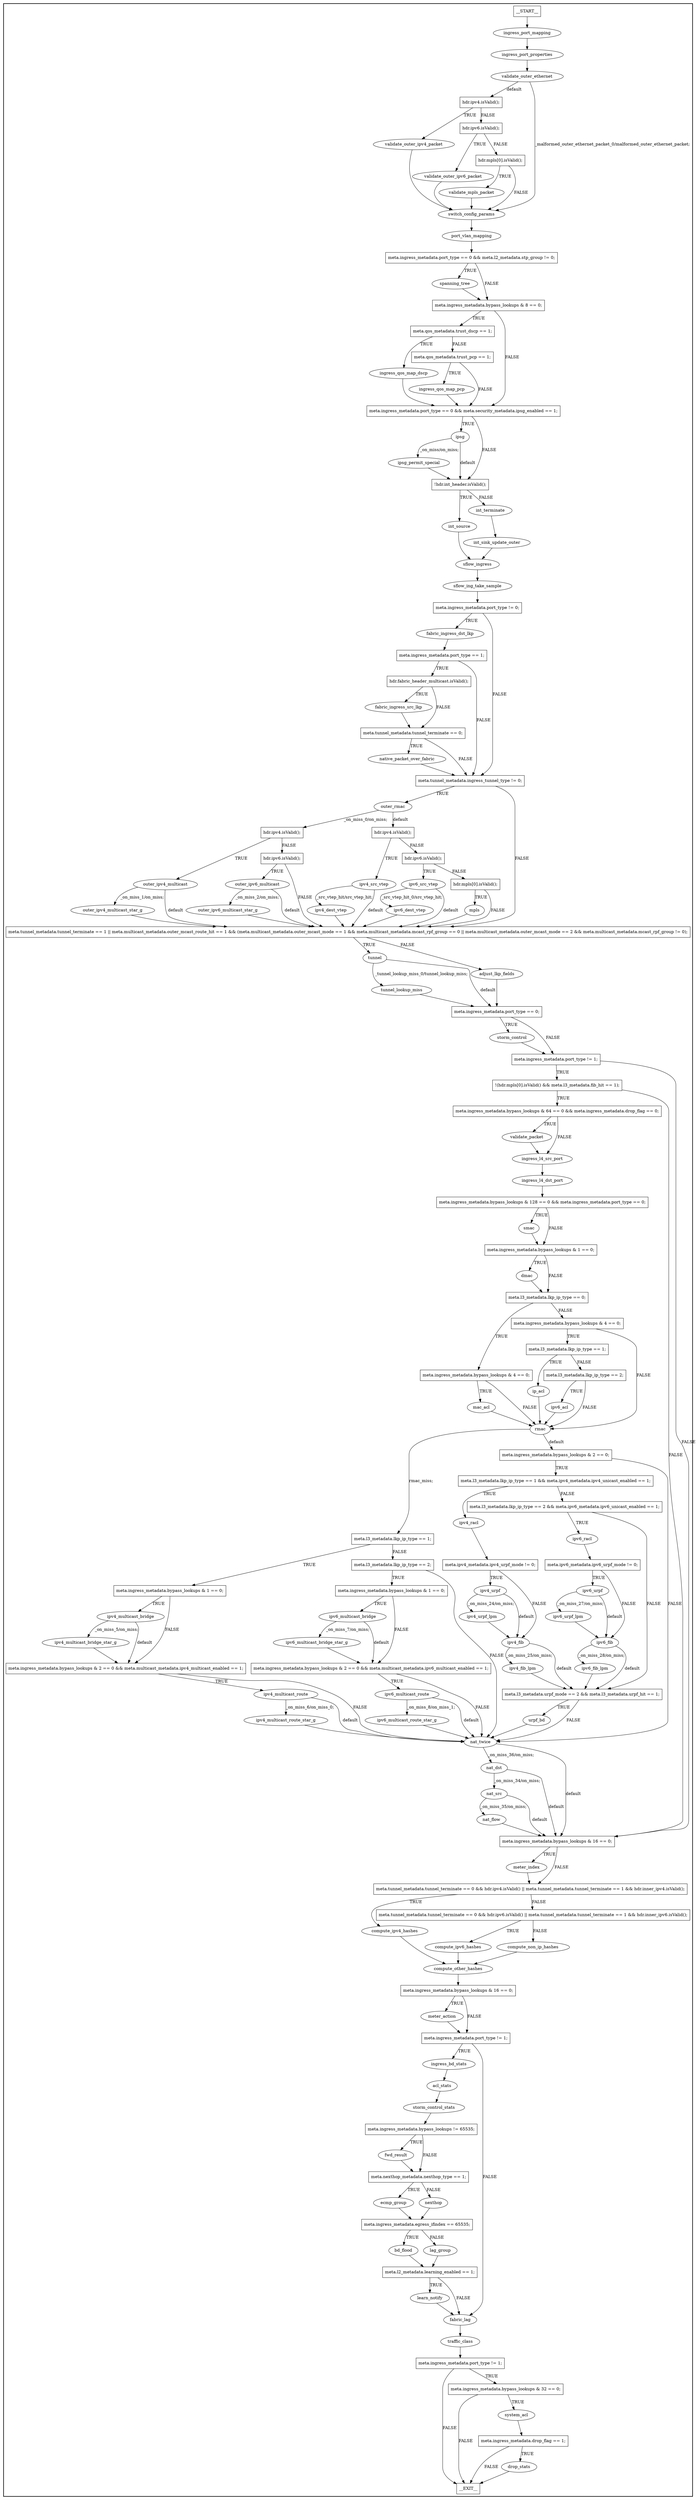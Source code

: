 digraph ingress {
subgraph cluster {
graph [
label="", labeljust=r, style=bold];
0[label=__START__, margin="", shape=rectangle, style=solid];
1[label=__EXIT__, margin="", shape=rectangle, style=solid];
2[label=ingress_port_mapping, margin="", shape=ellipse, style=solid];
3[label=ingress_port_properties, margin="", shape=ellipse, style=solid];
4[label=validate_outer_ethernet, margin="", shape=ellipse, style=solid];
5[label="hdr.ipv4.isValid();", margin="", shape=rectangle, style=solid];
6[label=validate_outer_ipv4_packet, margin="", shape=ellipse, style=solid];
7[label="hdr.ipv6.isValid();", margin="", shape=rectangle, style=solid];
8[label=validate_outer_ipv6_packet, margin="", shape=ellipse, style=solid];
9[label="hdr.mpls[0].isValid();", margin="", shape=rectangle, style=solid];
10[label=validate_mpls_packet, margin="", shape=ellipse, style=solid];
11[label=switch_config_params, margin="", shape=ellipse, style=solid];
12[label=port_vlan_mapping, margin="", shape=ellipse, style=solid];
13[label="meta.ingress_metadata.port_type == 0 && meta.l2_metadata.stp_group != 0;", margin="", shape=rectangle, style=solid];
14[label=spanning_tree, margin="", shape=ellipse, style=solid];
15[label="meta.ingress_metadata.bypass_lookups & 8 == 0;", margin="", shape=rectangle, style=solid];
16[label="meta.qos_metadata.trust_dscp == 1;", margin="", shape=rectangle, style=solid];
17[label=ingress_qos_map_dscp, margin="", shape=ellipse, style=solid];
18[label="meta.qos_metadata.trust_pcp == 1;", margin="", shape=rectangle, style=solid];
19[label=ingress_qos_map_pcp, margin="", shape=ellipse, style=solid];
20[label="meta.ingress_metadata.port_type == 0 && meta.security_metadata.ipsg_enabled == 1;", margin="", shape=rectangle, style=solid];
21[label=ipsg, margin="", shape=ellipse, style=solid];
22[label=ipsg_permit_special, margin="", shape=ellipse, style=solid];
23[label="!hdr.int_header.isValid();", margin="", shape=rectangle, style=solid];
24[label=int_source, margin="", shape=ellipse, style=solid];
25[label=int_terminate, margin="", shape=ellipse, style=solid];
26[label=int_sink_update_outer, margin="", shape=ellipse, style=solid];
27[label=sflow_ingress, margin="", shape=ellipse, style=solid];
28[label=sflow_ing_take_sample, margin="", shape=ellipse, style=solid];
29[label="meta.ingress_metadata.port_type != 0;", margin="", shape=rectangle, style=solid];
30[label=fabric_ingress_dst_lkp, margin="", shape=ellipse, style=solid];
31[label="meta.ingress_metadata.port_type == 1;", margin="", shape=rectangle, style=solid];
32[label="hdr.fabric_header_multicast.isValid();", margin="", shape=rectangle, style=solid];
33[label=fabric_ingress_src_lkp, margin="", shape=ellipse, style=solid];
34[label="meta.tunnel_metadata.tunnel_terminate == 0;", margin="", shape=rectangle, style=solid];
35[label=native_packet_over_fabric, margin="", shape=ellipse, style=solid];
36[label="meta.tunnel_metadata.ingress_tunnel_type != 0;", margin="", shape=rectangle, style=solid];
37[label=outer_rmac, margin="", shape=ellipse, style=solid];
38[label="hdr.ipv4.isValid();", margin="", shape=rectangle, style=solid];
39[label=outer_ipv4_multicast, margin="", shape=ellipse, style=solid];
40[label=outer_ipv4_multicast_star_g, margin="", shape=ellipse, style=solid];
41[label="hdr.ipv6.isValid();", margin="", shape=rectangle, style=solid];
42[label=outer_ipv6_multicast, margin="", shape=ellipse, style=solid];
43[label=outer_ipv6_multicast_star_g, margin="", shape=ellipse, style=solid];
44[label="hdr.ipv4.isValid();", margin="", shape=rectangle, style=solid];
45[label=ipv4_src_vtep, margin="", shape=ellipse, style=solid];
46[label=ipv4_dest_vtep, margin="", shape=ellipse, style=solid];
47[label="hdr.ipv6.isValid();", margin="", shape=rectangle, style=solid];
48[label=ipv6_src_vtep, margin="", shape=ellipse, style=solid];
49[label=ipv6_dest_vtep, margin="", shape=ellipse, style=solid];
50[label="hdr.mpls[0].isValid();", margin="", shape=rectangle, style=solid];
51[label=mpls, margin="", shape=ellipse, style=solid];
52[label="meta.tunnel_metadata.tunnel_terminate == 1 || meta.multicast_metadata.outer_mcast_route_hit == 1 && (meta.multicast_metadata.outer_mcast_mode == 1 && meta.multicast_metadata.mcast_rpf_group == 0 || meta.multicast_metadata.outer_mcast_mode == 2 && meta.multicast_metadata.mcast_rpf_group != 0);", margin="", shape=rectangle, style=solid];
53[label=tunnel, margin="", shape=ellipse, style=solid];
54[label=tunnel_lookup_miss, margin="", shape=ellipse, style=solid];
55[label=adjust_lkp_fields, margin="", shape=ellipse, style=solid];
56[label="meta.ingress_metadata.port_type == 0;", margin="", shape=rectangle, style=solid];
57[label=storm_control, margin="", shape=ellipse, style=solid];
58[label="meta.ingress_metadata.port_type != 1;", margin="", shape=rectangle, style=solid];
59[label="!(hdr.mpls[0].isValid() && meta.l3_metadata.fib_hit == 1);", margin="", shape=rectangle, style=solid];
60[label="meta.ingress_metadata.bypass_lookups & 64 == 0 && meta.ingress_metadata.drop_flag == 0;", margin="", shape=rectangle, style=solid];
61[label=validate_packet, margin="", shape=ellipse, style=solid];
62[label=ingress_l4_src_port, margin="", shape=ellipse, style=solid];
63[label=ingress_l4_dst_port, margin="", shape=ellipse, style=solid];
64[label="meta.ingress_metadata.bypass_lookups & 128 == 0 && meta.ingress_metadata.port_type == 0;", margin="", shape=rectangle, style=solid];
65[label=smac, margin="", shape=ellipse, style=solid];
66[label="meta.ingress_metadata.bypass_lookups & 1 == 0;", margin="", shape=rectangle, style=solid];
67[label=dmac, margin="", shape=ellipse, style=solid];
68[label="meta.l3_metadata.lkp_ip_type == 0;", margin="", shape=rectangle, style=solid];
69[label="meta.ingress_metadata.bypass_lookups & 4 == 0;", margin="", shape=rectangle, style=solid];
70[label=mac_acl, margin="", shape=ellipse, style=solid];
71[label="meta.ingress_metadata.bypass_lookups & 4 == 0;", margin="", shape=rectangle, style=solid];
72[label="meta.l3_metadata.lkp_ip_type == 1;", margin="", shape=rectangle, style=solid];
73[label=ip_acl, margin="", shape=ellipse, style=solid];
74[label="meta.l3_metadata.lkp_ip_type == 2;", margin="", shape=rectangle, style=solid];
75[label=ipv6_acl, margin="", shape=ellipse, style=solid];
76[label=rmac, margin="", shape=ellipse, style=solid];
77[label="meta.l3_metadata.lkp_ip_type == 1;", margin="", shape=rectangle, style=solid];
78[label="meta.ingress_metadata.bypass_lookups & 1 == 0;", margin="", shape=rectangle, style=solid];
79[label=ipv4_multicast_bridge, margin="", shape=ellipse, style=solid];
80[label=ipv4_multicast_bridge_star_g, margin="", shape=ellipse, style=solid];
81[label="meta.ingress_metadata.bypass_lookups & 2 == 0 && meta.multicast_metadata.ipv4_multicast_enabled == 1;", margin="", shape=rectangle, style=solid];
82[label=ipv4_multicast_route, margin="", shape=ellipse, style=solid];
83[label=ipv4_multicast_route_star_g, margin="", shape=ellipse, style=solid];
84[label="meta.l3_metadata.lkp_ip_type == 2;", margin="", shape=rectangle, style=solid];
85[label="meta.ingress_metadata.bypass_lookups & 1 == 0;", margin="", shape=rectangle, style=solid];
86[label=ipv6_multicast_bridge, margin="", shape=ellipse, style=solid];
87[label=ipv6_multicast_bridge_star_g, margin="", shape=ellipse, style=solid];
88[label="meta.ingress_metadata.bypass_lookups & 2 == 0 && meta.multicast_metadata.ipv6_multicast_enabled == 1;", margin="", shape=rectangle, style=solid];
89[label=ipv6_multicast_route, margin="", shape=ellipse, style=solid];
90[label=ipv6_multicast_route_star_g, margin="", shape=ellipse, style=solid];
91[label="meta.ingress_metadata.bypass_lookups & 2 == 0;", margin="", shape=rectangle, style=solid];
92[label="meta.l3_metadata.lkp_ip_type == 1 && meta.ipv4_metadata.ipv4_unicast_enabled == 1;", margin="", shape=rectangle, style=solid];
93[label=ipv4_racl, margin="", shape=ellipse, style=solid];
94[label="meta.ipv4_metadata.ipv4_urpf_mode != 0;", margin="", shape=rectangle, style=solid];
95[label=ipv4_urpf, margin="", shape=ellipse, style=solid];
96[label=ipv4_urpf_lpm, margin="", shape=ellipse, style=solid];
97[label=ipv4_fib, margin="", shape=ellipse, style=solid];
98[label=ipv4_fib_lpm, margin="", shape=ellipse, style=solid];
99[label="meta.l3_metadata.lkp_ip_type == 2 && meta.ipv6_metadata.ipv6_unicast_enabled == 1;", margin="", shape=rectangle, style=solid];
100[label=ipv6_racl, margin="", shape=ellipse, style=solid];
101[label="meta.ipv6_metadata.ipv6_urpf_mode != 0;", margin="", shape=rectangle, style=solid];
102[label=ipv6_urpf, margin="", shape=ellipse, style=solid];
103[label=ipv6_urpf_lpm, margin="", shape=ellipse, style=solid];
104[label=ipv6_fib, margin="", shape=ellipse, style=solid];
105[label=ipv6_fib_lpm, margin="", shape=ellipse, style=solid];
106[label="meta.l3_metadata.urpf_mode == 2 && meta.l3_metadata.urpf_hit == 1;", margin="", shape=rectangle, style=solid];
107[label=urpf_bd, margin="", shape=ellipse, style=solid];
108[label=nat_twice, margin="", shape=ellipse, style=solid];
109[label=nat_dst, margin="", shape=ellipse, style=solid];
110[label=nat_src, margin="", shape=ellipse, style=solid];
111[label=nat_flow, margin="", shape=ellipse, style=solid];
112[label="meta.ingress_metadata.bypass_lookups & 16 == 0;", margin="", shape=rectangle, style=solid];
113[label=meter_index, margin="", shape=ellipse, style=solid];
114[label="meta.tunnel_metadata.tunnel_terminate == 0 && hdr.ipv4.isValid() || meta.tunnel_metadata.tunnel_terminate == 1 && hdr.inner_ipv4.isValid();", margin="", shape=rectangle, style=solid];
115[label=compute_ipv4_hashes, margin="", shape=ellipse, style=solid];
116[label="meta.tunnel_metadata.tunnel_terminate == 0 && hdr.ipv6.isValid() || meta.tunnel_metadata.tunnel_terminate == 1 && hdr.inner_ipv6.isValid();", margin="", shape=rectangle, style=solid];
117[label=compute_ipv6_hashes, margin="", shape=ellipse, style=solid];
118[label=compute_non_ip_hashes, margin="", shape=ellipse, style=solid];
119[label=compute_other_hashes, margin="", shape=ellipse, style=solid];
120[label="meta.ingress_metadata.bypass_lookups & 16 == 0;", margin="", shape=rectangle, style=solid];
121[label=meter_action, margin="", shape=ellipse, style=solid];
122[label="meta.ingress_metadata.port_type != 1;", margin="", shape=rectangle, style=solid];
123[label=ingress_bd_stats, margin="", shape=ellipse, style=solid];
124[label=acl_stats, margin="", shape=ellipse, style=solid];
125[label=storm_control_stats, margin="", shape=ellipse, style=solid];
126[label="meta.ingress_metadata.bypass_lookups != 65535;", margin="", shape=rectangle, style=solid];
127[label=fwd_result, margin="", shape=ellipse, style=solid];
128[label="meta.nexthop_metadata.nexthop_type == 1;", margin="", shape=rectangle, style=solid];
129[label=ecmp_group, margin="", shape=ellipse, style=solid];
130[label=nexthop, margin="", shape=ellipse, style=solid];
131[label="meta.ingress_metadata.egress_ifindex == 65535;", margin="", shape=rectangle, style=solid];
132[label=bd_flood, margin="", shape=ellipse, style=solid];
133[label=lag_group, margin="", shape=ellipse, style=solid];
134[label="meta.l2_metadata.learning_enabled == 1;", margin="", shape=rectangle, style=solid];
135[label=learn_notify, margin="", shape=ellipse, style=solid];
136[label=fabric_lag, margin="", shape=ellipse, style=solid];
137[label=traffic_class, margin="", shape=ellipse, style=solid];
138[label="meta.ingress_metadata.port_type != 1;", margin="", shape=rectangle, style=solid];
139[label="meta.ingress_metadata.bypass_lookups & 32 == 0;", margin="", shape=rectangle, style=solid];
140[label=system_acl, margin="", shape=ellipse, style=solid];
141[label="meta.ingress_metadata.drop_flag == 1;", margin="", shape=rectangle, style=solid];
142[label=drop_stats, margin="", shape=ellipse, style=solid];
0 -> 2[label=""];
2 -> 3[label=""];
3 -> 4[label=""];
4 -> 5[label=default];
4 -> 11[label="_malformed_outer_ethernet_packet_0/malformed_outer_ethernet_packet;"];
5 -> 6[label=TRUE];
5 -> 7[label=FALSE];
6 -> 11[label=""];
7 -> 8[label=TRUE];
7 -> 9[label=FALSE];
8 -> 11[label=""];
9 -> 10[label=TRUE];
9 -> 11[label=FALSE];
10 -> 11[label=""];
11 -> 12[label=""];
12 -> 13[label=""];
13 -> 14[label=TRUE];
13 -> 15[label=FALSE];
14 -> 15[label=""];
15 -> 16[label=TRUE];
15 -> 20[label=FALSE];
16 -> 17[label=TRUE];
16 -> 18[label=FALSE];
17 -> 20[label=""];
18 -> 19[label=TRUE];
18 -> 20[label=FALSE];
19 -> 20[label=""];
20 -> 21[label=TRUE];
20 -> 23[label=FALSE];
21 -> 22[label="_on_miss/on_miss;"];
21 -> 23[label=default];
22 -> 23[label=""];
23 -> 24[label=TRUE];
23 -> 25[label=FALSE];
24 -> 27[label=""];
25 -> 26[label=""];
26 -> 27[label=""];
27 -> 28[label=""];
28 -> 29[label=""];
29 -> 30[label=TRUE];
29 -> 36[label=FALSE];
30 -> 31[label=""];
31 -> 32[label=TRUE];
31 -> 36[label=FALSE];
32 -> 33[label=TRUE];
32 -> 34[label=FALSE];
33 -> 34[label=""];
34 -> 35[label=TRUE];
34 -> 36[label=FALSE];
35 -> 36[label=""];
36 -> 37[label=TRUE];
36 -> 52[label=FALSE];
37 -> 38[label="_on_miss_0/on_miss;"];
37 -> 44[label=default];
38 -> 39[label=TRUE];
38 -> 41[label=FALSE];
39 -> 40[label="_on_miss_1/on_miss;"];
39 -> 52[label=default];
40 -> 52[label=""];
41 -> 42[label=TRUE];
41 -> 52[label=FALSE];
42 -> 43[label="_on_miss_2/on_miss;"];
42 -> 52[label=default];
43 -> 52[label=""];
44 -> 45[label=TRUE];
44 -> 47[label=FALSE];
45 -> 46[label="_src_vtep_hit/src_vtep_hit;"];
45 -> 52[label=default];
46 -> 52[label=""];
47 -> 48[label=TRUE];
47 -> 50[label=FALSE];
48 -> 49[label="_src_vtep_hit_0/src_vtep_hit;"];
48 -> 52[label=default];
49 -> 52[label=""];
50 -> 51[label=TRUE];
50 -> 52[label=FALSE];
51 -> 52[label=""];
52 -> 53[label=TRUE];
52 -> 55[label=FALSE];
53 -> 54[label="_tunnel_lookup_miss_0/tunnel_lookup_miss;"];
53 -> 56[label=default];
54 -> 56[label=""];
55 -> 56[label=""];
56 -> 57[label=TRUE];
56 -> 58[label=FALSE];
57 -> 58[label=""];
58 -> 59[label=TRUE];
58 -> 112[label=FALSE];
59 -> 60[label=TRUE];
59 -> 112[label=FALSE];
60 -> 61[label=TRUE];
60 -> 62[label=FALSE];
61 -> 62[label=""];
62 -> 63[label=""];
63 -> 64[label=""];
64 -> 65[label=TRUE];
64 -> 66[label=FALSE];
65 -> 66[label=""];
66 -> 67[label=TRUE];
66 -> 68[label=FALSE];
67 -> 68[label=""];
68 -> 69[label=TRUE];
68 -> 71[label=FALSE];
69 -> 70[label=TRUE];
69 -> 76[label=FALSE];
70 -> 76[label=""];
71 -> 72[label=TRUE];
71 -> 76[label=FALSE];
72 -> 73[label=TRUE];
72 -> 74[label=FALSE];
73 -> 76[label=""];
74 -> 75[label=TRUE];
74 -> 76[label=FALSE];
75 -> 76[label=""];
76 -> 77[label="rmac_miss;"];
76 -> 91[label=default];
77 -> 78[label=TRUE];
77 -> 84[label=FALSE];
78 -> 79[label=TRUE];
78 -> 81[label=FALSE];
79 -> 80[label="_on_miss_5/on_miss;"];
79 -> 81[label=default];
80 -> 81[label=""];
81 -> 82[label=TRUE];
81 -> 108[label=FALSE];
82 -> 83[label="_on_miss_6/on_miss_0;"];
82 -> 108[label=default];
83 -> 108[label=""];
84 -> 85[label=TRUE];
84 -> 108[label=FALSE];
85 -> 86[label=TRUE];
85 -> 88[label=FALSE];
86 -> 87[label="_on_miss_7/on_miss;"];
86 -> 88[label=default];
87 -> 88[label=""];
88 -> 89[label=TRUE];
88 -> 108[label=FALSE];
89 -> 90[label="_on_miss_8/on_miss_1;"];
89 -> 108[label=default];
90 -> 108[label=""];
91 -> 92[label=TRUE];
91 -> 108[label=FALSE];
92 -> 93[label=TRUE];
92 -> 99[label=FALSE];
93 -> 94[label=""];
94 -> 95[label=TRUE];
94 -> 97[label=FALSE];
95 -> 96[label="_on_miss_24/on_miss;"];
95 -> 97[label=default];
96 -> 97[label=""];
97 -> 98[label="_on_miss_25/on_miss;"];
97 -> 106[label=default];
98 -> 106[label=""];
99 -> 100[label=TRUE];
99 -> 106[label=FALSE];
100 -> 101[label=""];
101 -> 102[label=TRUE];
101 -> 104[label=FALSE];
102 -> 103[label="_on_miss_27/on_miss;"];
102 -> 104[label=default];
103 -> 104[label=""];
104 -> 105[label="_on_miss_28/on_miss;"];
104 -> 106[label=default];
105 -> 106[label=""];
106 -> 107[label=TRUE];
106 -> 108[label=FALSE];
107 -> 108[label=""];
108 -> 109[label="_on_miss_36/on_miss;"];
108 -> 112[label=default];
109 -> 110[label="_on_miss_34/on_miss;"];
109 -> 112[label=default];
110 -> 111[label="_on_miss_35/on_miss;"];
110 -> 112[label=default];
111 -> 112[label=""];
112 -> 113[label=TRUE];
112 -> 114[label=FALSE];
113 -> 114[label=""];
114 -> 115[label=TRUE];
114 -> 116[label=FALSE];
115 -> 119[label=""];
116 -> 117[label=TRUE];
116 -> 118[label=FALSE];
117 -> 119[label=""];
118 -> 119[label=""];
119 -> 120[label=""];
120 -> 121[label=TRUE];
120 -> 122[label=FALSE];
121 -> 122[label=""];
122 -> 123[label=TRUE];
122 -> 136[label=FALSE];
123 -> 124[label=""];
124 -> 125[label=""];
125 -> 126[label=""];
126 -> 127[label=TRUE];
126 -> 128[label=FALSE];
127 -> 128[label=""];
128 -> 129[label=TRUE];
128 -> 130[label=FALSE];
129 -> 131[label=""];
130 -> 131[label=""];
131 -> 132[label=TRUE];
131 -> 133[label=FALSE];
132 -> 134[label=""];
133 -> 134[label=""];
134 -> 135[label=TRUE];
134 -> 136[label=FALSE];
135 -> 136[label=""];
136 -> 137[label=""];
137 -> 138[label=""];
138 -> 139[label=TRUE];
138 -> 1[label=FALSE];
139 -> 140[label=TRUE];
139 -> 1[label=FALSE];
140 -> 141[label=""];
141 -> 142[label=TRUE];
141 -> 1[label=FALSE];
142 -> 1[label=""];
}
}
